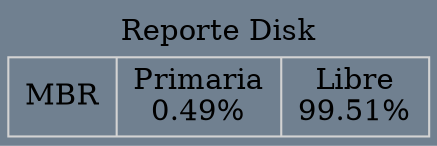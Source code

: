 digraph grid {bgcolor="slategrey" label=" Reporte Disk "layout=dot labelloc = "t"edge [weigth=1000 style=dashed color=red4 dir = "both" arrowtail="open" arrowhead="open"]node[shape=record, color=lightgrey]a0[label="MBR|Primaria\n0.49%\n|Libre\n99.51%\n"];
}